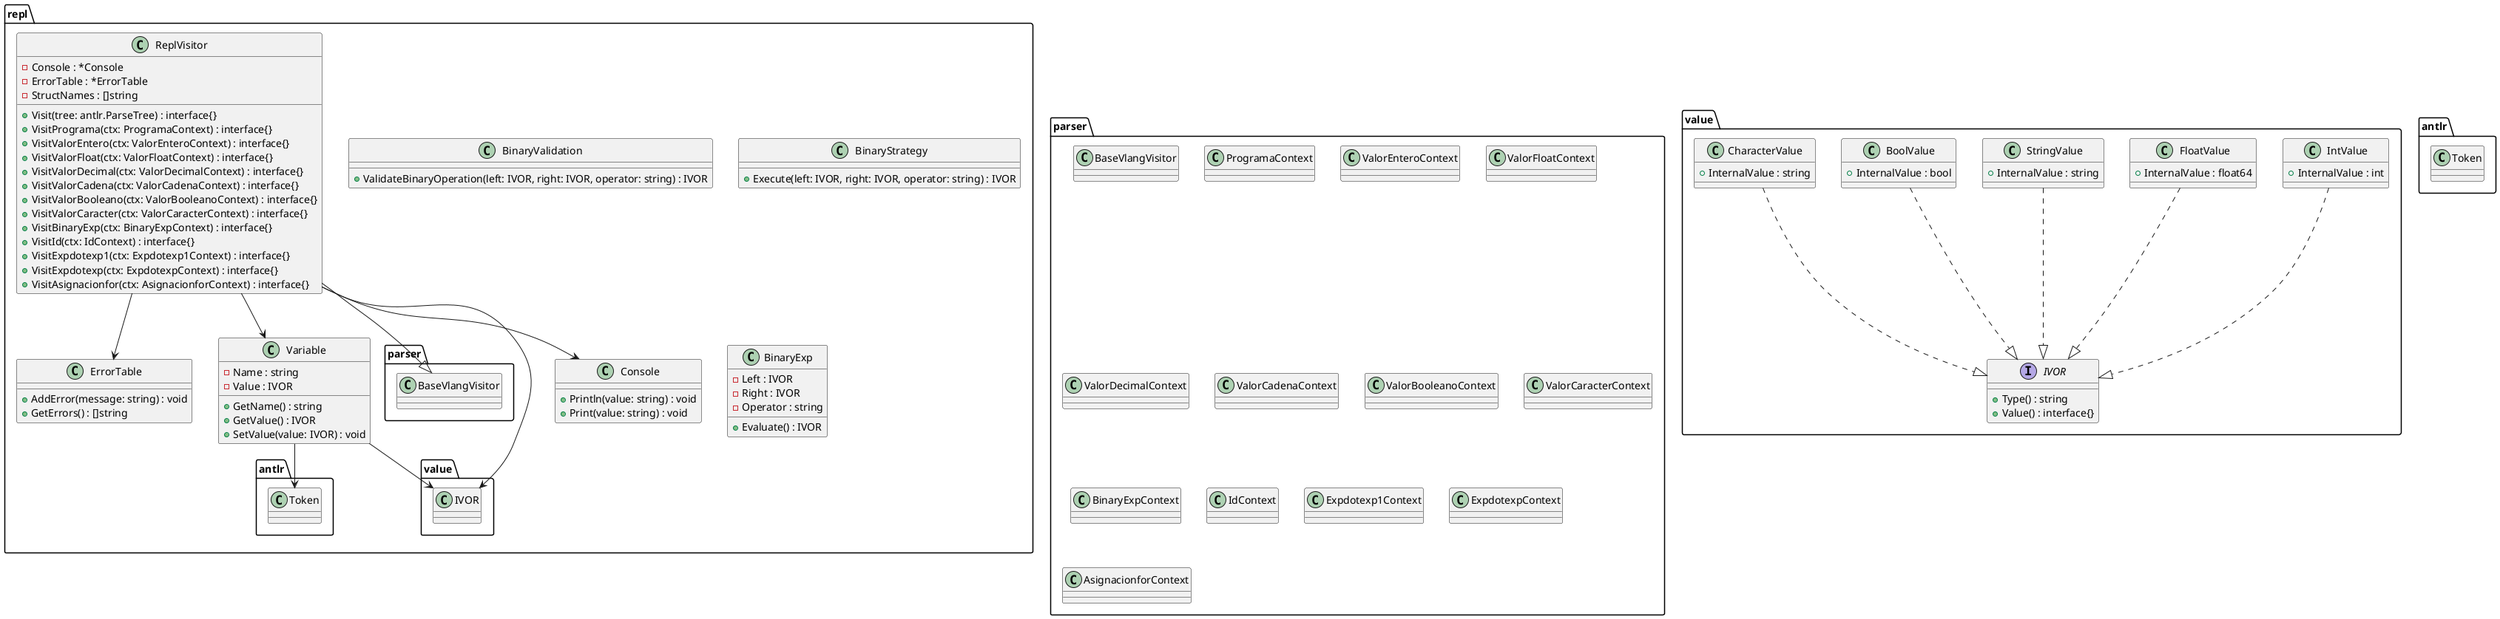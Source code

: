 @startuml
package repl {

  class ReplVisitor {
    - Console : *Console
    - ErrorTable : *ErrorTable
    - StructNames : []string
    + Visit(tree: antlr.ParseTree) : interface{}
    + VisitPrograma(ctx: ProgramaContext) : interface{}
    + VisitValorEntero(ctx: ValorEnteroContext) : interface{}
    + VisitValorFloat(ctx: ValorFloatContext) : interface{}
    + VisitValorDecimal(ctx: ValorDecimalContext) : interface{}
    + VisitValorCadena(ctx: ValorCadenaContext) : interface{}
    + VisitValorBooleano(ctx: ValorBooleanoContext) : interface{}
    + VisitValorCaracter(ctx: ValorCaracterContext) : interface{}
    + VisitBinaryExp(ctx: BinaryExpContext) : interface{}
    + VisitId(ctx: IdContext) : interface{}
    + VisitExpdotexp1(ctx: Expdotexp1Context) : interface{}
    + VisitExpdotexp(ctx: ExpdotexpContext) : interface{}
    + VisitAsignacionfor(ctx: AsignacionforContext) : interface{}
  }
    class Console {
        + Println(value: string) : void
        + Print(value: string) : void
    }
    class ErrorTable {
        + AddError(message: string) : void
        + GetErrors() : []string
    }
    class Variable {
        - Name : string
        - Value : IVOR
        + GetName() : string
        + GetValue() : IVOR
        + SetValue(value: IVOR) : void
    }
    class BinaryValidation {
        + ValidateBinaryOperation(left: IVOR, right: IVOR, operator: string) : IVOR
    }
    class BinaryStrategy {
        + Execute(left: IVOR, right: IVOR, operator: string) : IVOR
    }
    class BinaryExp {
        - Left : IVOR
        - Right : IVOR
        - Operator : string
        + Evaluate() : IVOR
    }

  ReplVisitor --|> parser.BaseVlangVisitor
  ReplVisitor --> Console
  ReplVisitor --> ErrorTable
  ReplVisitor --> value.IVOR
  ReplVisitor --> Variable

  Variable --> value.IVOR
  Variable --> antlr.Token
}

package value {
  interface IVOR {
    + Type() : string
    + Value() : interface{}
    
  }

  class IntValue {
    + InternalValue : int
  }
  class FloatValue {
    + InternalValue : float64
  }
  class StringValue {
    + InternalValue : string
  }
  class BoolValue {
    + InternalValue : bool
  }
  class CharacterValue {
    + InternalValue : string
  }

  IntValue ..|> IVOR
  FloatValue ..|> IVOR
  StringValue ..|> IVOR
  BoolValue ..|> IVOR
  CharacterValue ..|> IVOR
}

package parser {
  class BaseVlangVisitor
  class ProgramaContext
  class ValorEnteroContext
  class ValorFloatContext
  class ValorDecimalContext
  class ValorCadenaContext
  class ValorBooleanoContext
  class ValorCaracterContext
  class BinaryExpContext
  class IdContext
  class Expdotexp1Context
  class ExpdotexpContext
  class AsignacionforContext
}

package antlr {
  class Token
}

@enduml
